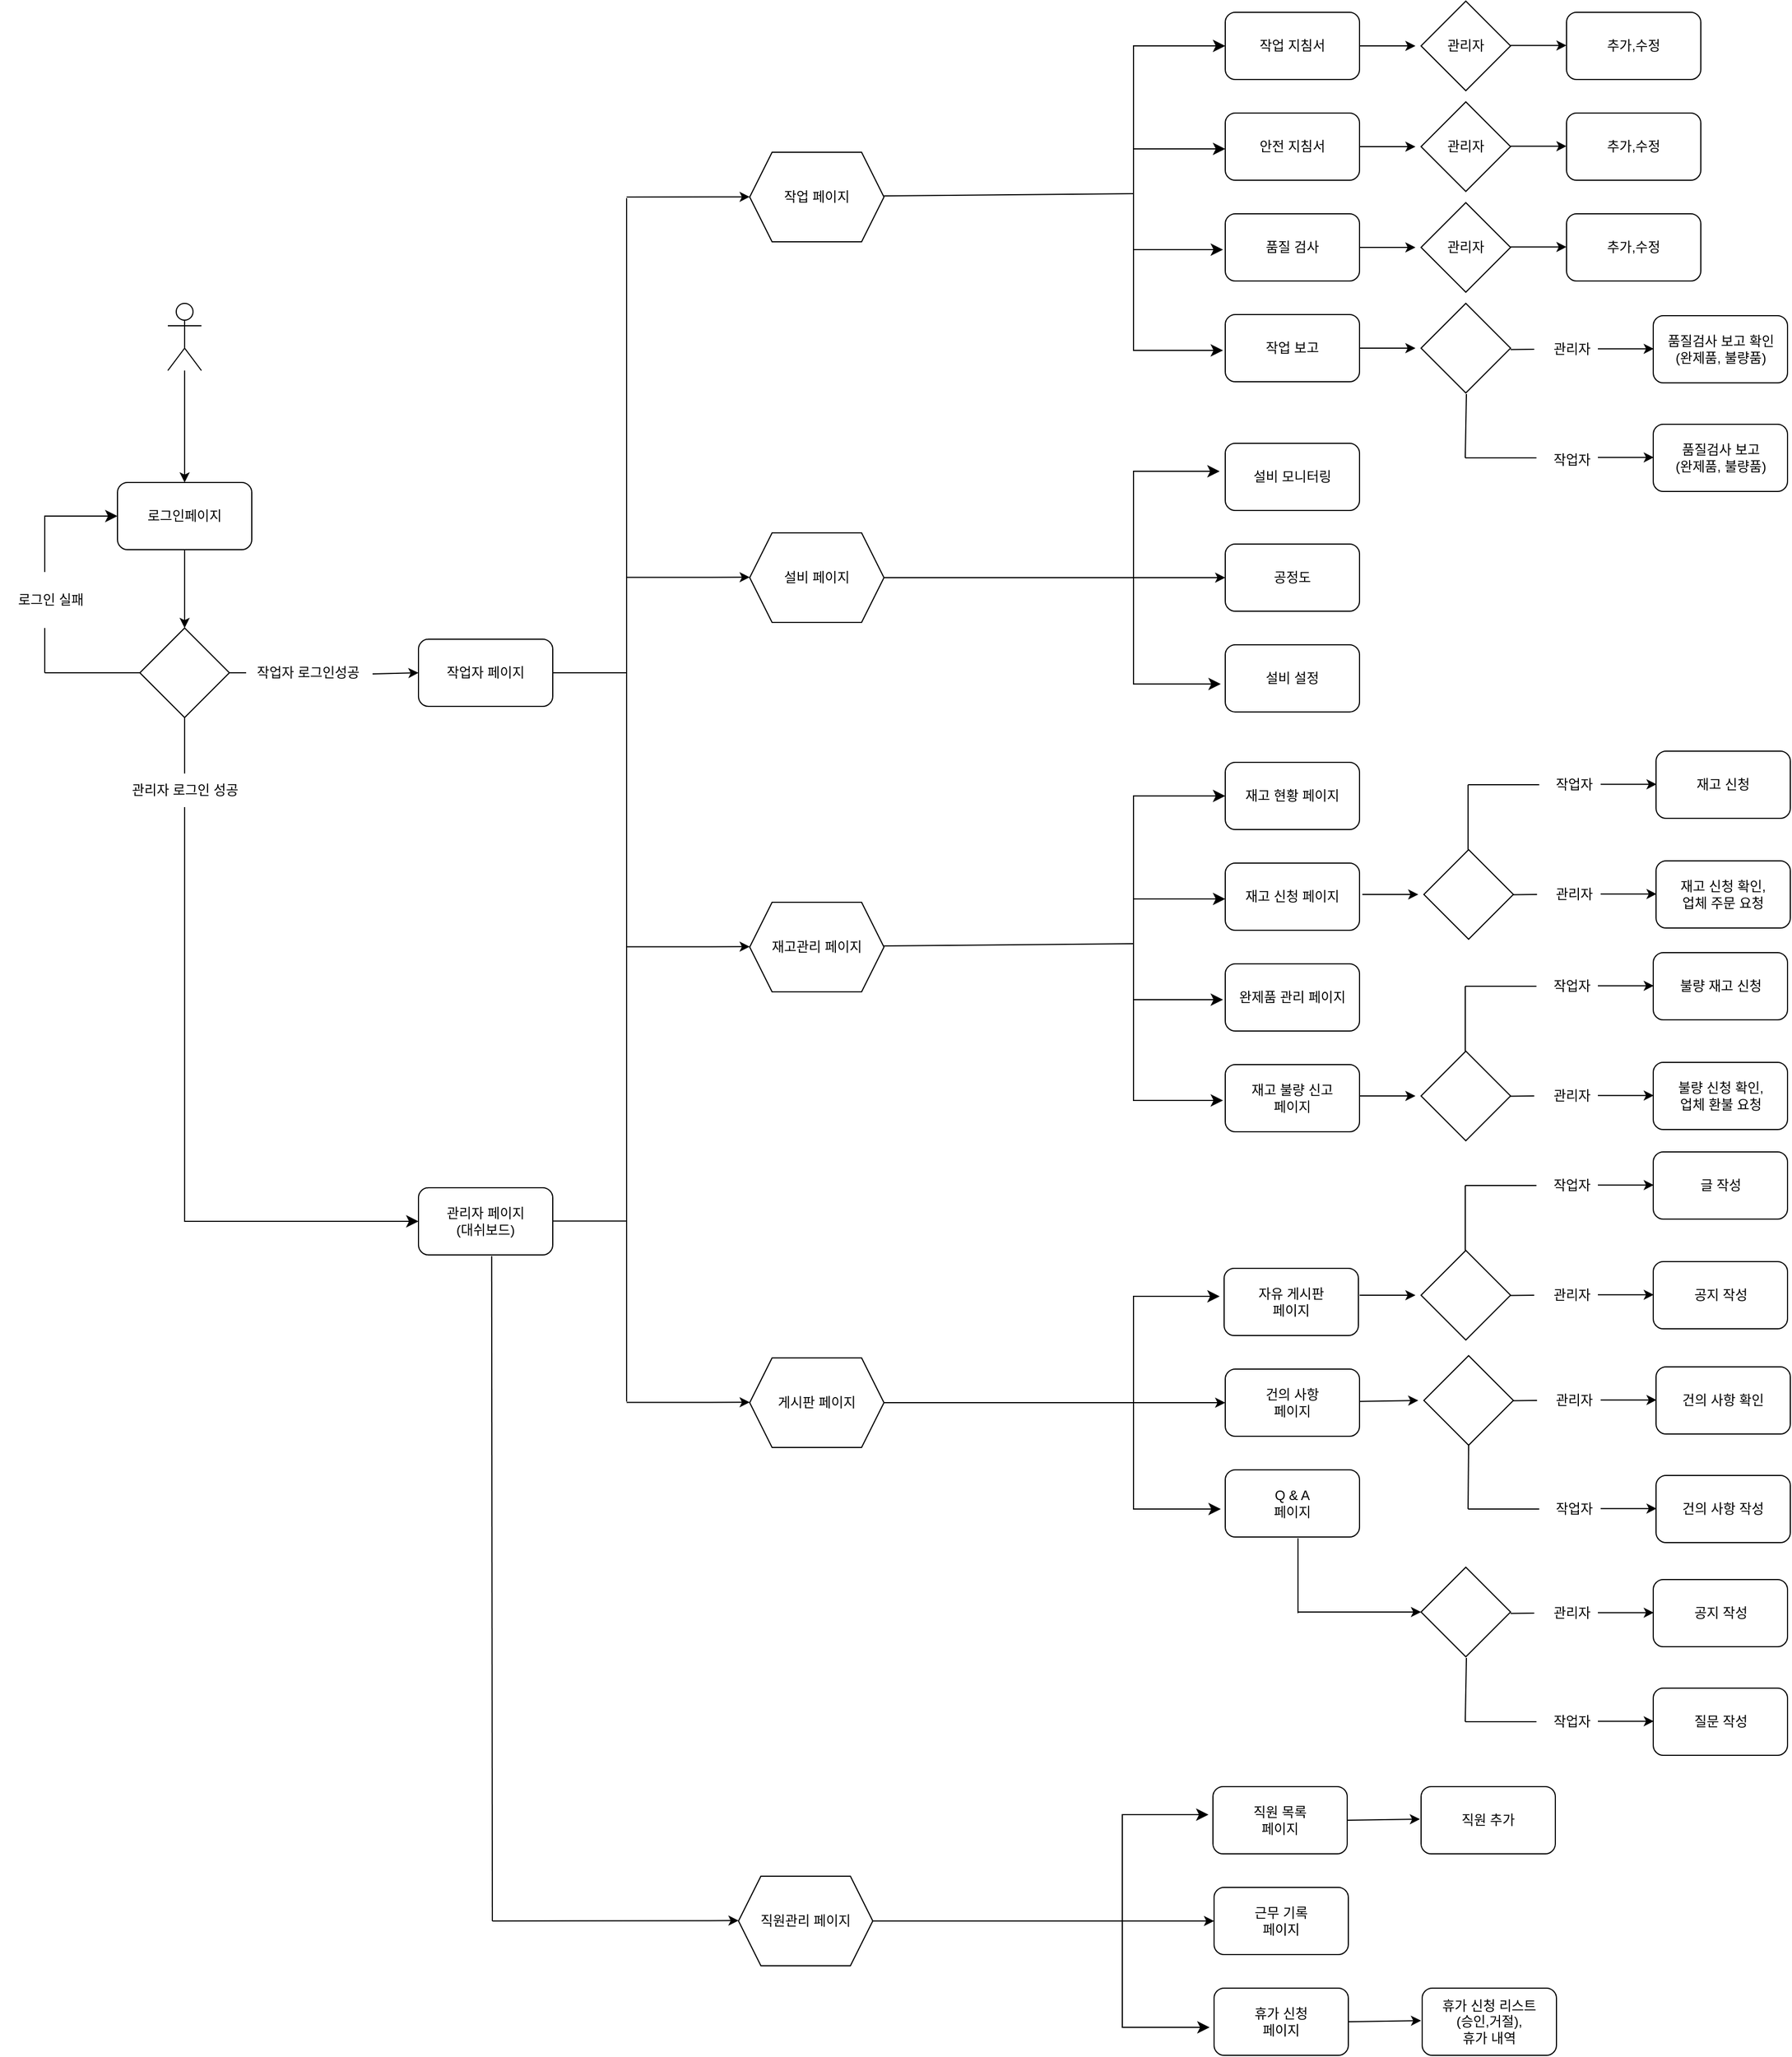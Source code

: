 <mxfile version="23.1.1" type="github">
  <diagram name="페이지-1" id="RyW2sdWnG1Ou0U7GGUi2">
    <mxGraphModel dx="3749" dy="3215" grid="1" gridSize="10" guides="1" tooltips="1" connect="1" arrows="1" fold="1" page="1" pageScale="1" pageWidth="827" pageHeight="1169" math="0" shadow="0">
      <root>
        <mxCell id="0" />
        <mxCell id="1" parent="0" />
        <mxCell id="54wMb6xm-zJrqUJl9DJ9-231" value="" style="edgeStyle=orthogonalEdgeStyle;rounded=0;orthogonalLoop=1;jettySize=auto;html=1;" parent="1" source="K70THNqEhpmeUqJIm1rK-3" target="K70THNqEhpmeUqJIm1rK-4" edge="1">
          <mxGeometry relative="1" as="geometry" />
        </mxCell>
        <mxCell id="K70THNqEhpmeUqJIm1rK-3" value="" style="shape=umlActor;verticalLabelPosition=bottom;verticalAlign=top;html=1;outlineConnect=0;" parent="1" vertex="1">
          <mxGeometry x="70" width="30" height="60" as="geometry" />
        </mxCell>
        <mxCell id="K70THNqEhpmeUqJIm1rK-4" value="로그인페이지" style="rounded=1;whiteSpace=wrap;html=1;" parent="1" vertex="1">
          <mxGeometry x="25" y="160" width="120" height="60" as="geometry" />
        </mxCell>
        <mxCell id="K70THNqEhpmeUqJIm1rK-6" value="" style="endArrow=classic;html=1;rounded=0;exitX=0.5;exitY=1;exitDx=0;exitDy=0;" parent="1" source="K70THNqEhpmeUqJIm1rK-4" edge="1">
          <mxGeometry width="50" height="50" relative="1" as="geometry">
            <mxPoint x="84.5" y="280" as="sourcePoint" />
            <mxPoint x="85" y="290" as="targetPoint" />
          </mxGeometry>
        </mxCell>
        <mxCell id="K70THNqEhpmeUqJIm1rK-7" value="" style="rhombus;whiteSpace=wrap;html=1;" parent="1" vertex="1">
          <mxGeometry x="45" y="290" width="80" height="80" as="geometry" />
        </mxCell>
        <mxCell id="K70THNqEhpmeUqJIm1rK-11" value="" style="endArrow=classic;html=1;rounded=0;exitX=0.983;exitY=0.533;exitDx=0;exitDy=0;exitPerimeter=0;entryX=0;entryY=0.5;entryDx=0;entryDy=0;" parent="1" source="K70THNqEhpmeUqJIm1rK-17" target="K70THNqEhpmeUqJIm1rK-18" edge="1">
          <mxGeometry width="50" height="50" relative="1" as="geometry">
            <mxPoint x="230" y="329.5" as="sourcePoint" />
            <mxPoint x="280" y="330" as="targetPoint" />
          </mxGeometry>
        </mxCell>
        <mxCell id="K70THNqEhpmeUqJIm1rK-13" value="관리자 로그인 성공" style="text;html=1;align=center;verticalAlign=middle;resizable=0;points=[];autosize=1;strokeColor=none;fillColor=none;" parent="1" vertex="1">
          <mxGeometry x="20" y="420" width="130" height="30" as="geometry" />
        </mxCell>
        <mxCell id="K70THNqEhpmeUqJIm1rK-14" value="" style="endArrow=none;html=1;rounded=0;exitX=1;exitY=0.5;exitDx=0;exitDy=0;" parent="1" source="K70THNqEhpmeUqJIm1rK-7" edge="1">
          <mxGeometry width="50" height="50" relative="1" as="geometry">
            <mxPoint x="120" y="340" as="sourcePoint" />
            <mxPoint x="140" y="330" as="targetPoint" />
          </mxGeometry>
        </mxCell>
        <mxCell id="K70THNqEhpmeUqJIm1rK-15" value="" style="endArrow=none;html=1;rounded=0;entryX=0.5;entryY=1;entryDx=0;entryDy=0;" parent="1" target="K70THNqEhpmeUqJIm1rK-7" edge="1">
          <mxGeometry width="50" height="50" relative="1" as="geometry">
            <mxPoint x="85" y="420" as="sourcePoint" />
            <mxPoint x="85" y="380" as="targetPoint" />
          </mxGeometry>
        </mxCell>
        <mxCell id="K70THNqEhpmeUqJIm1rK-17" value="작업자 로그인성공" style="text;html=1;align=center;verticalAlign=middle;resizable=0;points=[];autosize=1;strokeColor=none;fillColor=none;" parent="1" vertex="1">
          <mxGeometry x="135" y="315" width="120" height="30" as="geometry" />
        </mxCell>
        <mxCell id="K70THNqEhpmeUqJIm1rK-18" value="작업자 페이지" style="rounded=1;whiteSpace=wrap;html=1;" parent="1" vertex="1">
          <mxGeometry x="294" y="300" width="120" height="60" as="geometry" />
        </mxCell>
        <mxCell id="54wMb6xm-zJrqUJl9DJ9-189" value="로그인 실패" style="text;html=1;align=center;verticalAlign=middle;resizable=0;points=[];autosize=1;strokeColor=none;fillColor=none;" parent="1" vertex="1">
          <mxGeometry x="-80" y="250" width="90" height="30" as="geometry" />
        </mxCell>
        <mxCell id="54wMb6xm-zJrqUJl9DJ9-194" value="" style="endArrow=none;html=1;rounded=0;entryX=0;entryY=0.5;entryDx=0;entryDy=0;" parent="1" target="K70THNqEhpmeUqJIm1rK-7" edge="1">
          <mxGeometry width="50" height="50" relative="1" as="geometry">
            <mxPoint x="-40" y="330" as="sourcePoint" />
            <mxPoint y="320" as="targetPoint" />
          </mxGeometry>
        </mxCell>
        <mxCell id="54wMb6xm-zJrqUJl9DJ9-196" value="" style="endArrow=none;html=1;rounded=0;" parent="1" edge="1">
          <mxGeometry width="50" height="50" relative="1" as="geometry">
            <mxPoint x="-40" y="330" as="sourcePoint" />
            <mxPoint x="-40" y="290" as="targetPoint" />
          </mxGeometry>
        </mxCell>
        <mxCell id="54wMb6xm-zJrqUJl9DJ9-197" value="" style="edgeStyle=segmentEdgeStyle;endArrow=classic;html=1;curved=0;rounded=0;endSize=8;startSize=8;entryX=0;entryY=0.5;entryDx=0;entryDy=0;" parent="1" target="K70THNqEhpmeUqJIm1rK-4" edge="1">
          <mxGeometry width="50" height="50" relative="1" as="geometry">
            <mxPoint x="-40" y="240" as="sourcePoint" />
            <mxPoint x="10" y="190" as="targetPoint" />
            <Array as="points">
              <mxPoint x="-40" y="190" />
            </Array>
          </mxGeometry>
        </mxCell>
        <mxCell id="54wMb6xm-zJrqUJl9DJ9-198" value="관리자 페이지&lt;br&gt;(대쉬보드)" style="rounded=1;whiteSpace=wrap;html=1;" parent="1" vertex="1">
          <mxGeometry x="294" y="790" width="120" height="60" as="geometry" />
        </mxCell>
        <mxCell id="VZ5_ZMWETO9TakKGRXgN-1" value="" style="edgeStyle=elbowEdgeStyle;elbow=horizontal;endArrow=classic;html=1;curved=0;rounded=0;endSize=8;startSize=8;entryX=0;entryY=0.5;entryDx=0;entryDy=0;" parent="1" target="54wMb6xm-zJrqUJl9DJ9-198" edge="1">
          <mxGeometry width="50" height="50" relative="1" as="geometry">
            <mxPoint x="85" y="450" as="sourcePoint" />
            <mxPoint x="289" y="615" as="targetPoint" />
            <Array as="points">
              <mxPoint x="85" y="615" />
            </Array>
          </mxGeometry>
        </mxCell>
        <mxCell id="VZ5_ZMWETO9TakKGRXgN-6" value="직원관리 페이지" style="shape=hexagon;perimeter=hexagonPerimeter2;whiteSpace=wrap;html=1;fixedSize=1;" parent="1" vertex="1">
          <mxGeometry x="580" y="1405" width="120" height="80" as="geometry" />
        </mxCell>
        <mxCell id="VZ5_ZMWETO9TakKGRXgN-7" value="안전 지침서" style="rounded=1;whiteSpace=wrap;html=1;" parent="1" vertex="1">
          <mxGeometry x="1015" y="-170" width="120" height="60" as="geometry" />
        </mxCell>
        <mxCell id="VZ5_ZMWETO9TakKGRXgN-8" value="작업 지침서" style="rounded=1;whiteSpace=wrap;html=1;" parent="1" vertex="1">
          <mxGeometry x="1015" y="-260" width="120" height="60" as="geometry" />
        </mxCell>
        <mxCell id="VZ5_ZMWETO9TakKGRXgN-9" value="품질 검사" style="rounded=1;whiteSpace=wrap;html=1;" parent="1" vertex="1">
          <mxGeometry x="1015" y="-80" width="120" height="60" as="geometry" />
        </mxCell>
        <mxCell id="VZ5_ZMWETO9TakKGRXgN-10" value="작업 보고" style="rounded=1;whiteSpace=wrap;html=1;" parent="1" vertex="1">
          <mxGeometry x="1015" y="10" width="120" height="60" as="geometry" />
        </mxCell>
        <mxCell id="VZ5_ZMWETO9TakKGRXgN-23" value="" style="endArrow=none;html=1;rounded=0;strokeColor=#000000;exitX=1;exitY=0.5;exitDx=0;exitDy=0;" parent="1" edge="1">
          <mxGeometry width="50" height="50" relative="1" as="geometry">
            <mxPoint x="710.0" y="-96" as="sourcePoint" />
            <mxPoint x="933" y="-98" as="targetPoint" />
          </mxGeometry>
        </mxCell>
        <mxCell id="VZ5_ZMWETO9TakKGRXgN-30" value="" style="edgeStyle=elbowEdgeStyle;elbow=vertical;endArrow=classic;html=1;curved=0;rounded=0;endSize=8;startSize=8;" parent="1" edge="1">
          <mxGeometry width="50" height="50" relative="1" as="geometry">
            <mxPoint x="933" y="-98" as="sourcePoint" />
            <mxPoint x="1015" y="-138" as="targetPoint" />
            <Array as="points">
              <mxPoint x="933" y="-138" />
            </Array>
          </mxGeometry>
        </mxCell>
        <mxCell id="VZ5_ZMWETO9TakKGRXgN-31" value="" style="edgeStyle=elbowEdgeStyle;elbow=vertical;endArrow=classic;html=1;curved=0;rounded=0;endSize=8;startSize=8;entryX=0;entryY=0.5;entryDx=0;entryDy=0;" parent="1" target="VZ5_ZMWETO9TakKGRXgN-8" edge="1">
          <mxGeometry width="50" height="50" relative="1" as="geometry">
            <mxPoint x="933" y="-98" as="sourcePoint" />
            <mxPoint x="983" y="-238" as="targetPoint" />
            <Array as="points">
              <mxPoint x="973" y="-230" />
            </Array>
          </mxGeometry>
        </mxCell>
        <mxCell id="VZ5_ZMWETO9TakKGRXgN-32" value="" style="edgeStyle=elbowEdgeStyle;elbow=vertical;endArrow=classic;html=1;curved=0;rounded=0;endSize=8;startSize=8;" parent="1" edge="1">
          <mxGeometry width="50" height="50" relative="1" as="geometry">
            <mxPoint x="933" y="-98" as="sourcePoint" />
            <mxPoint x="1013" y="-48" as="targetPoint" />
            <Array as="points">
              <mxPoint x="943" y="-48" />
            </Array>
          </mxGeometry>
        </mxCell>
        <mxCell id="VZ5_ZMWETO9TakKGRXgN-33" value="" style="edgeStyle=elbowEdgeStyle;elbow=vertical;endArrow=classic;html=1;curved=0;rounded=0;endSize=8;startSize=8;" parent="1" edge="1">
          <mxGeometry width="50" height="50" relative="1" as="geometry">
            <mxPoint x="933" y="-48" as="sourcePoint" />
            <mxPoint x="1013" y="42" as="targetPoint" />
            <Array as="points">
              <mxPoint x="933" y="42" />
            </Array>
          </mxGeometry>
        </mxCell>
        <mxCell id="VZ5_ZMWETO9TakKGRXgN-34" value="공정도" style="rounded=1;whiteSpace=wrap;html=1;" parent="1" vertex="1">
          <mxGeometry x="1015" y="215" width="120" height="60" as="geometry" />
        </mxCell>
        <mxCell id="VZ5_ZMWETO9TakKGRXgN-35" value="설비 모니터링" style="rounded=1;whiteSpace=wrap;html=1;" parent="1" vertex="1">
          <mxGeometry x="1015" y="125" width="120" height="60" as="geometry" />
        </mxCell>
        <mxCell id="VZ5_ZMWETO9TakKGRXgN-36" value="설비 설정" style="rounded=1;whiteSpace=wrap;html=1;" parent="1" vertex="1">
          <mxGeometry x="1015" y="305" width="120" height="60" as="geometry" />
        </mxCell>
        <mxCell id="VZ5_ZMWETO9TakKGRXgN-37" value="작업 페이지" style="shape=hexagon;perimeter=hexagonPerimeter2;whiteSpace=wrap;html=1;fixedSize=1;" parent="1" vertex="1">
          <mxGeometry x="590" y="-135" width="120" height="80" as="geometry" />
        </mxCell>
        <mxCell id="VZ5_ZMWETO9TakKGRXgN-38" value="설비 페이지" style="shape=hexagon;perimeter=hexagonPerimeter2;whiteSpace=wrap;html=1;fixedSize=1;" parent="1" vertex="1">
          <mxGeometry x="590" y="205" width="120" height="80" as="geometry" />
        </mxCell>
        <mxCell id="VZ5_ZMWETO9TakKGRXgN-39" value="재고관리 페이지" style="shape=hexagon;perimeter=hexagonPerimeter2;whiteSpace=wrap;html=1;fixedSize=1;" parent="1" vertex="1">
          <mxGeometry x="590" y="535" width="120" height="80" as="geometry" />
        </mxCell>
        <mxCell id="VZ5_ZMWETO9TakKGRXgN-40" value="게시판 페이지" style="shape=hexagon;perimeter=hexagonPerimeter2;whiteSpace=wrap;html=1;fixedSize=1;" parent="1" vertex="1">
          <mxGeometry x="590" y="942" width="120" height="80" as="geometry" />
        </mxCell>
        <mxCell id="VZ5_ZMWETO9TakKGRXgN-53" value="" style="rhombus;whiteSpace=wrap;html=1;" parent="1" vertex="1">
          <mxGeometry x="1190" y="1129" width="80" height="80" as="geometry" />
        </mxCell>
        <mxCell id="VZ5_ZMWETO9TakKGRXgN-61" value="" style="endArrow=classic;html=1;rounded=0;entryX=0;entryY=0.5;entryDx=0;entryDy=0;exitX=1;exitY=0.5;exitDx=0;exitDy=0;" parent="1" source="VZ5_ZMWETO9TakKGRXgN-38" target="VZ5_ZMWETO9TakKGRXgN-34" edge="1">
          <mxGeometry width="50" height="50" relative="1" as="geometry">
            <mxPoint x="867" y="245" as="sourcePoint" />
            <mxPoint x="917" y="195" as="targetPoint" />
          </mxGeometry>
        </mxCell>
        <mxCell id="VZ5_ZMWETO9TakKGRXgN-62" value="" style="edgeStyle=segmentEdgeStyle;endArrow=classic;html=1;curved=0;rounded=0;endSize=8;startSize=8;" parent="1" edge="1">
          <mxGeometry width="50" height="50" relative="1" as="geometry">
            <mxPoint x="943" y="245" as="sourcePoint" />
            <mxPoint x="1010" y="150" as="targetPoint" />
            <Array as="points">
              <mxPoint x="933" y="245" />
              <mxPoint x="933" y="150" />
            </Array>
          </mxGeometry>
        </mxCell>
        <mxCell id="VZ5_ZMWETO9TakKGRXgN-66" value="" style="edgeStyle=segmentEdgeStyle;endArrow=classic;html=1;curved=0;rounded=0;endSize=8;startSize=8;" parent="1" edge="1">
          <mxGeometry width="50" height="50" relative="1" as="geometry">
            <mxPoint x="941" y="245" as="sourcePoint" />
            <mxPoint x="1011" y="340" as="targetPoint" />
            <Array as="points">
              <mxPoint x="933" y="245" />
              <mxPoint x="933" y="340" />
            </Array>
          </mxGeometry>
        </mxCell>
        <mxCell id="VZ5_ZMWETO9TakKGRXgN-67" value="관리자" style="rhombus;whiteSpace=wrap;html=1;" parent="1" vertex="1">
          <mxGeometry x="1190" y="-270" width="80" height="80" as="geometry" />
        </mxCell>
        <mxCell id="VZ5_ZMWETO9TakKGRXgN-68" value="" style="endArrow=classic;html=1;rounded=0;" parent="1" edge="1">
          <mxGeometry width="50" height="50" relative="1" as="geometry">
            <mxPoint x="1135" y="-230" as="sourcePoint" />
            <mxPoint x="1185" y="-230" as="targetPoint" />
          </mxGeometry>
        </mxCell>
        <mxCell id="VZ5_ZMWETO9TakKGRXgN-69" value="추가,수정" style="rounded=1;whiteSpace=wrap;html=1;" parent="1" vertex="1">
          <mxGeometry x="1320" y="-260" width="120" height="60" as="geometry" />
        </mxCell>
        <mxCell id="VZ5_ZMWETO9TakKGRXgN-70" value="" style="endArrow=classic;html=1;rounded=0;" parent="1" edge="1">
          <mxGeometry width="50" height="50" relative="1" as="geometry">
            <mxPoint x="1270" y="-230.42" as="sourcePoint" />
            <mxPoint x="1320" y="-230.42" as="targetPoint" />
          </mxGeometry>
        </mxCell>
        <mxCell id="VZ5_ZMWETO9TakKGRXgN-71" value="" style="endArrow=classic;html=1;rounded=0;" parent="1" edge="1">
          <mxGeometry width="50" height="50" relative="1" as="geometry">
            <mxPoint x="1135" y="-140" as="sourcePoint" />
            <mxPoint x="1185" y="-140" as="targetPoint" />
          </mxGeometry>
        </mxCell>
        <mxCell id="VZ5_ZMWETO9TakKGRXgN-72" value="관리자" style="rhombus;whiteSpace=wrap;html=1;" parent="1" vertex="1">
          <mxGeometry x="1190" y="-180" width="80" height="80" as="geometry" />
        </mxCell>
        <mxCell id="VZ5_ZMWETO9TakKGRXgN-73" value="" style="endArrow=classic;html=1;rounded=0;" parent="1" edge="1">
          <mxGeometry width="50" height="50" relative="1" as="geometry">
            <mxPoint x="1270" y="-140.42" as="sourcePoint" />
            <mxPoint x="1320" y="-140.42" as="targetPoint" />
          </mxGeometry>
        </mxCell>
        <mxCell id="VZ5_ZMWETO9TakKGRXgN-74" value="추가,수정" style="rounded=1;whiteSpace=wrap;html=1;" parent="1" vertex="1">
          <mxGeometry x="1320" y="-170" width="120" height="60" as="geometry" />
        </mxCell>
        <mxCell id="VZ5_ZMWETO9TakKGRXgN-75" value="" style="endArrow=classic;html=1;rounded=0;" parent="1" edge="1">
          <mxGeometry width="50" height="50" relative="1" as="geometry">
            <mxPoint x="1135" y="-50" as="sourcePoint" />
            <mxPoint x="1185" y="-50" as="targetPoint" />
          </mxGeometry>
        </mxCell>
        <mxCell id="VZ5_ZMWETO9TakKGRXgN-76" value="관리자" style="rhombus;whiteSpace=wrap;html=1;" parent="1" vertex="1">
          <mxGeometry x="1190" y="-90" width="80" height="80" as="geometry" />
        </mxCell>
        <mxCell id="VZ5_ZMWETO9TakKGRXgN-77" value="" style="endArrow=classic;html=1;rounded=0;" parent="1" edge="1">
          <mxGeometry width="50" height="50" relative="1" as="geometry">
            <mxPoint x="1270" y="-50.42" as="sourcePoint" />
            <mxPoint x="1320" y="-50.42" as="targetPoint" />
          </mxGeometry>
        </mxCell>
        <mxCell id="VZ5_ZMWETO9TakKGRXgN-78" value="추가,수정" style="rounded=1;whiteSpace=wrap;html=1;" parent="1" vertex="1">
          <mxGeometry x="1320" y="-80" width="120" height="60" as="geometry" />
        </mxCell>
        <mxCell id="VZ5_ZMWETO9TakKGRXgN-79" value="" style="endArrow=classic;html=1;rounded=0;" parent="1" edge="1">
          <mxGeometry width="50" height="50" relative="1" as="geometry">
            <mxPoint x="1135" y="40" as="sourcePoint" />
            <mxPoint x="1185" y="40" as="targetPoint" />
          </mxGeometry>
        </mxCell>
        <mxCell id="VZ5_ZMWETO9TakKGRXgN-83" value="" style="edgeStyle=elbowEdgeStyle;elbow=vertical;endArrow=classic;html=1;curved=0;rounded=0;endSize=8;startSize=8;entryX=0;entryY=0.5;entryDx=0;entryDy=0;" parent="1" target="VZ5_ZMWETO9TakKGRXgN-84" edge="1">
          <mxGeometry width="50" height="50" relative="1" as="geometry">
            <mxPoint x="933" y="572" as="sourcePoint" />
            <mxPoint x="983" y="432" as="targetPoint" />
            <Array as="points">
              <mxPoint x="973" y="440" />
            </Array>
          </mxGeometry>
        </mxCell>
        <mxCell id="VZ5_ZMWETO9TakKGRXgN-84" value="재고 현황 페이지" style="rounded=1;whiteSpace=wrap;html=1;" parent="1" vertex="1">
          <mxGeometry x="1015" y="410" width="120" height="60" as="geometry" />
        </mxCell>
        <mxCell id="VZ5_ZMWETO9TakKGRXgN-85" value="재고 신청 페이지" style="rounded=1;whiteSpace=wrap;html=1;" parent="1" vertex="1">
          <mxGeometry x="1015" y="500" width="120" height="60" as="geometry" />
        </mxCell>
        <mxCell id="VZ5_ZMWETO9TakKGRXgN-86" value="" style="edgeStyle=elbowEdgeStyle;elbow=vertical;endArrow=classic;html=1;curved=0;rounded=0;endSize=8;startSize=8;" parent="1" target="VZ5_ZMWETO9TakKGRXgN-85" edge="1">
          <mxGeometry width="50" height="50" relative="1" as="geometry">
            <mxPoint x="933" y="572" as="sourcePoint" />
            <mxPoint x="990" y="530" as="targetPoint" />
            <Array as="points">
              <mxPoint x="933" y="532" />
            </Array>
          </mxGeometry>
        </mxCell>
        <mxCell id="VZ5_ZMWETO9TakKGRXgN-87" value="" style="edgeStyle=elbowEdgeStyle;elbow=vertical;endArrow=classic;html=1;curved=0;rounded=0;endSize=8;startSize=8;" parent="1" edge="1">
          <mxGeometry width="50" height="50" relative="1" as="geometry">
            <mxPoint x="933" y="572" as="sourcePoint" />
            <mxPoint x="1013" y="622" as="targetPoint" />
            <Array as="points">
              <mxPoint x="943" y="622" />
            </Array>
          </mxGeometry>
        </mxCell>
        <mxCell id="VZ5_ZMWETO9TakKGRXgN-88" value="완제품 관리 페이지" style="rounded=1;whiteSpace=wrap;html=1;" parent="1" vertex="1">
          <mxGeometry x="1015" y="590" width="120" height="60" as="geometry" />
        </mxCell>
        <mxCell id="VZ5_ZMWETO9TakKGRXgN-89" value="재고 불량 신고 &lt;br&gt;페이지" style="rounded=1;whiteSpace=wrap;html=1;" parent="1" vertex="1">
          <mxGeometry x="1015" y="680" width="120" height="60" as="geometry" />
        </mxCell>
        <mxCell id="VZ5_ZMWETO9TakKGRXgN-90" value="" style="edgeStyle=elbowEdgeStyle;elbow=vertical;endArrow=classic;html=1;curved=0;rounded=0;endSize=8;startSize=8;" parent="1" edge="1">
          <mxGeometry width="50" height="50" relative="1" as="geometry">
            <mxPoint x="933" y="622" as="sourcePoint" />
            <mxPoint x="1013" y="712" as="targetPoint" />
            <Array as="points">
              <mxPoint x="933" y="712" />
            </Array>
          </mxGeometry>
        </mxCell>
        <mxCell id="VZ5_ZMWETO9TakKGRXgN-91" value="" style="endArrow=none;html=1;rounded=0;strokeColor=#000000;exitX=1;exitY=0.5;exitDx=0;exitDy=0;" parent="1" edge="1">
          <mxGeometry width="50" height="50" relative="1" as="geometry">
            <mxPoint x="710.0" y="574" as="sourcePoint" />
            <mxPoint x="933" y="572" as="targetPoint" />
          </mxGeometry>
        </mxCell>
        <mxCell id="VZ5_ZMWETO9TakKGRXgN-93" value="재고 신청 확인,&lt;br&gt;업체 주문 요청" style="rounded=1;whiteSpace=wrap;html=1;" parent="1" vertex="1">
          <mxGeometry x="1400" y="498" width="120" height="60" as="geometry" />
        </mxCell>
        <mxCell id="VZ5_ZMWETO9TakKGRXgN-102" value="" style="endArrow=classic;html=1;rounded=0;" parent="1" edge="1">
          <mxGeometry width="50" height="50" relative="1" as="geometry">
            <mxPoint x="1137.5" y="528" as="sourcePoint" />
            <mxPoint x="1187.5" y="528" as="targetPoint" />
          </mxGeometry>
        </mxCell>
        <mxCell id="VZ5_ZMWETO9TakKGRXgN-103" value="" style="rhombus;whiteSpace=wrap;html=1;" parent="1" vertex="1">
          <mxGeometry x="1192.5" y="488" width="80" height="80" as="geometry" />
        </mxCell>
        <mxCell id="VZ5_ZMWETO9TakKGRXgN-104" value="" style="endArrow=classic;html=1;rounded=0;" parent="1" edge="1">
          <mxGeometry width="50" height="50" relative="1" as="geometry">
            <mxPoint x="1350.5" y="527.58" as="sourcePoint" />
            <mxPoint x="1400.5" y="527.58" as="targetPoint" />
          </mxGeometry>
        </mxCell>
        <mxCell id="VZ5_ZMWETO9TakKGRXgN-115" value="" style="endArrow=classic;html=1;rounded=0;entryX=0;entryY=0.5;entryDx=0;entryDy=0;exitX=1;exitY=0.5;exitDx=0;exitDy=0;" parent="1" target="VZ5_ZMWETO9TakKGRXgN-119" edge="1">
          <mxGeometry width="50" height="50" relative="1" as="geometry">
            <mxPoint x="710" y="982" as="sourcePoint" />
            <mxPoint x="917" y="932" as="targetPoint" />
          </mxGeometry>
        </mxCell>
        <mxCell id="VZ5_ZMWETO9TakKGRXgN-116" value="" style="edgeStyle=segmentEdgeStyle;endArrow=classic;html=1;curved=0;rounded=0;endSize=8;startSize=8;" parent="1" edge="1">
          <mxGeometry width="50" height="50" relative="1" as="geometry">
            <mxPoint x="943" y="982" as="sourcePoint" />
            <mxPoint x="1010" y="887" as="targetPoint" />
            <Array as="points">
              <mxPoint x="933" y="982" />
              <mxPoint x="933" y="887" />
            </Array>
          </mxGeometry>
        </mxCell>
        <mxCell id="VZ5_ZMWETO9TakKGRXgN-117" value="" style="edgeStyle=segmentEdgeStyle;endArrow=classic;html=1;curved=0;rounded=0;endSize=8;startSize=8;" parent="1" edge="1">
          <mxGeometry width="50" height="50" relative="1" as="geometry">
            <mxPoint x="941" y="982" as="sourcePoint" />
            <mxPoint x="1011" y="1077" as="targetPoint" />
            <Array as="points">
              <mxPoint x="933" y="982" />
              <mxPoint x="933" y="1077" />
            </Array>
          </mxGeometry>
        </mxCell>
        <mxCell id="VZ5_ZMWETO9TakKGRXgN-118" value="Q &amp;amp; A&lt;br&gt;페이지" style="rounded=1;whiteSpace=wrap;html=1;" parent="1" vertex="1">
          <mxGeometry x="1015" y="1042" width="120" height="60" as="geometry" />
        </mxCell>
        <mxCell id="VZ5_ZMWETO9TakKGRXgN-119" value="건의 사항&lt;br&gt;페이지" style="rounded=1;whiteSpace=wrap;html=1;" parent="1" vertex="1">
          <mxGeometry x="1015" y="952" width="120" height="60" as="geometry" />
        </mxCell>
        <mxCell id="VZ5_ZMWETO9TakKGRXgN-120" value="자유 게시판&lt;br&gt;페이지" style="rounded=1;whiteSpace=wrap;html=1;" parent="1" vertex="1">
          <mxGeometry x="1014" y="862" width="120" height="60" as="geometry" />
        </mxCell>
        <mxCell id="VZ5_ZMWETO9TakKGRXgN-133" value="관리자" style="text;html=1;strokeColor=none;fillColor=none;align=center;verticalAlign=middle;whiteSpace=wrap;rounded=0;" parent="1" vertex="1">
          <mxGeometry x="1297" y="513" width="60" height="30" as="geometry" />
        </mxCell>
        <mxCell id="VZ5_ZMWETO9TakKGRXgN-134" value="" style="endArrow=none;html=1;rounded=0;entryX=-0.056;entryY=0.502;entryDx=0;entryDy=0;entryPerimeter=0;" parent="1" target="VZ5_ZMWETO9TakKGRXgN-133" edge="1">
          <mxGeometry width="50" height="50" relative="1" as="geometry">
            <mxPoint x="1272.5" y="528.3" as="sourcePoint" />
            <mxPoint x="1285.5" y="527.695" as="targetPoint" />
          </mxGeometry>
        </mxCell>
        <mxCell id="VZ5_ZMWETO9TakKGRXgN-135" value="" style="endArrow=none;html=1;rounded=0;" parent="1" edge="1">
          <mxGeometry width="50" height="50" relative="1" as="geometry">
            <mxPoint x="1232" y="488" as="sourcePoint" />
            <mxPoint x="1232" y="430" as="targetPoint" />
          </mxGeometry>
        </mxCell>
        <mxCell id="VZ5_ZMWETO9TakKGRXgN-136" value="재고 신청" style="rounded=1;whiteSpace=wrap;html=1;" parent="1" vertex="1">
          <mxGeometry x="1400" y="400" width="120" height="60" as="geometry" />
        </mxCell>
        <mxCell id="VZ5_ZMWETO9TakKGRXgN-137" value="" style="endArrow=none;html=1;rounded=0;entryX=-0.056;entryY=0.502;entryDx=0;entryDy=0;entryPerimeter=0;" parent="1" edge="1">
          <mxGeometry width="50" height="50" relative="1" as="geometry">
            <mxPoint x="1232" y="430" as="sourcePoint" />
            <mxPoint x="1295.64" y="430.06" as="targetPoint" />
          </mxGeometry>
        </mxCell>
        <mxCell id="VZ5_ZMWETO9TakKGRXgN-138" value="작업자" style="text;html=1;strokeColor=none;fillColor=none;align=center;verticalAlign=middle;whiteSpace=wrap;rounded=0;" parent="1" vertex="1">
          <mxGeometry x="1297" y="415" width="60" height="30" as="geometry" />
        </mxCell>
        <mxCell id="VZ5_ZMWETO9TakKGRXgN-139" value="" style="endArrow=classic;html=1;rounded=0;" parent="1" edge="1">
          <mxGeometry width="50" height="50" relative="1" as="geometry">
            <mxPoint x="1350.5" y="429.58" as="sourcePoint" />
            <mxPoint x="1400.5" y="429.58" as="targetPoint" />
          </mxGeometry>
        </mxCell>
        <mxCell id="VZ5_ZMWETO9TakKGRXgN-140" value="" style="endArrow=none;html=1;rounded=0;entryX=-0.056;entryY=0.502;entryDx=0;entryDy=0;entryPerimeter=0;" parent="1" target="VZ5_ZMWETO9TakKGRXgN-150" edge="1">
          <mxGeometry width="50" height="50" relative="1" as="geometry">
            <mxPoint x="1270" y="708.3" as="sourcePoint" />
            <mxPoint x="1283" y="707.695" as="targetPoint" />
          </mxGeometry>
        </mxCell>
        <mxCell id="VZ5_ZMWETO9TakKGRXgN-141" value="" style="endArrow=classic;html=1;rounded=0;" parent="1" edge="1">
          <mxGeometry width="50" height="50" relative="1" as="geometry">
            <mxPoint x="1135" y="708" as="sourcePoint" />
            <mxPoint x="1185" y="708" as="targetPoint" />
          </mxGeometry>
        </mxCell>
        <mxCell id="VZ5_ZMWETO9TakKGRXgN-142" value="" style="rhombus;whiteSpace=wrap;html=1;" parent="1" vertex="1">
          <mxGeometry x="1190" y="668" width="80" height="80" as="geometry" />
        </mxCell>
        <mxCell id="VZ5_ZMWETO9TakKGRXgN-143" value="" style="endArrow=none;html=1;rounded=0;" parent="1" edge="1">
          <mxGeometry width="50" height="50" relative="1" as="geometry">
            <mxPoint x="1229.5" y="668" as="sourcePoint" />
            <mxPoint x="1229.5" y="610" as="targetPoint" />
          </mxGeometry>
        </mxCell>
        <mxCell id="VZ5_ZMWETO9TakKGRXgN-144" value="" style="endArrow=none;html=1;rounded=0;entryX=-0.056;entryY=0.502;entryDx=0;entryDy=0;entryPerimeter=0;" parent="1" edge="1">
          <mxGeometry width="50" height="50" relative="1" as="geometry">
            <mxPoint x="1229.5" y="610" as="sourcePoint" />
            <mxPoint x="1293.14" y="610.06" as="targetPoint" />
          </mxGeometry>
        </mxCell>
        <mxCell id="VZ5_ZMWETO9TakKGRXgN-145" value="작업자" style="text;html=1;strokeColor=none;fillColor=none;align=center;verticalAlign=middle;whiteSpace=wrap;rounded=0;" parent="1" vertex="1">
          <mxGeometry x="1294.5" y="595" width="60" height="30" as="geometry" />
        </mxCell>
        <mxCell id="VZ5_ZMWETO9TakKGRXgN-146" value="" style="endArrow=classic;html=1;rounded=0;" parent="1" edge="1">
          <mxGeometry width="50" height="50" relative="1" as="geometry">
            <mxPoint x="1348" y="609.58" as="sourcePoint" />
            <mxPoint x="1398" y="609.58" as="targetPoint" />
          </mxGeometry>
        </mxCell>
        <mxCell id="VZ5_ZMWETO9TakKGRXgN-147" value="불량 재고 신청" style="rounded=1;whiteSpace=wrap;html=1;" parent="1" vertex="1">
          <mxGeometry x="1397.5" y="580" width="120" height="60" as="geometry" />
        </mxCell>
        <mxCell id="VZ5_ZMWETO9TakKGRXgN-148" value="불량 신청 확인,&lt;br&gt;업체 환불 요청" style="rounded=1;whiteSpace=wrap;html=1;" parent="1" vertex="1">
          <mxGeometry x="1397.5" y="678" width="120" height="60" as="geometry" />
        </mxCell>
        <mxCell id="VZ5_ZMWETO9TakKGRXgN-149" value="" style="endArrow=classic;html=1;rounded=0;" parent="1" edge="1">
          <mxGeometry width="50" height="50" relative="1" as="geometry">
            <mxPoint x="1348" y="707.58" as="sourcePoint" />
            <mxPoint x="1398" y="707.58" as="targetPoint" />
          </mxGeometry>
        </mxCell>
        <mxCell id="VZ5_ZMWETO9TakKGRXgN-150" value="관리자" style="text;html=1;strokeColor=none;fillColor=none;align=center;verticalAlign=middle;whiteSpace=wrap;rounded=0;" parent="1" vertex="1">
          <mxGeometry x="1294.5" y="693" width="60" height="30" as="geometry" />
        </mxCell>
        <mxCell id="VZ5_ZMWETO9TakKGRXgN-151" value="" style="endArrow=none;html=1;rounded=0;entryX=-0.056;entryY=0.502;entryDx=0;entryDy=0;entryPerimeter=0;" parent="1" target="VZ5_ZMWETO9TakKGRXgN-156" edge="1">
          <mxGeometry width="50" height="50" relative="1" as="geometry">
            <mxPoint x="1270" y="886.3" as="sourcePoint" />
            <mxPoint x="1283" y="885.695" as="targetPoint" />
          </mxGeometry>
        </mxCell>
        <mxCell id="VZ5_ZMWETO9TakKGRXgN-152" value="" style="endArrow=classic;html=1;rounded=0;" parent="1" edge="1">
          <mxGeometry width="50" height="50" relative="1" as="geometry">
            <mxPoint x="1135" y="886" as="sourcePoint" />
            <mxPoint x="1185" y="886" as="targetPoint" />
          </mxGeometry>
        </mxCell>
        <mxCell id="VZ5_ZMWETO9TakKGRXgN-153" value="" style="rhombus;whiteSpace=wrap;html=1;" parent="1" vertex="1">
          <mxGeometry x="1190" y="846" width="80" height="80" as="geometry" />
        </mxCell>
        <mxCell id="VZ5_ZMWETO9TakKGRXgN-154" value="" style="endArrow=classic;html=1;rounded=0;" parent="1" edge="1">
          <mxGeometry width="50" height="50" relative="1" as="geometry">
            <mxPoint x="1348" y="885.58" as="sourcePoint" />
            <mxPoint x="1398" y="885.58" as="targetPoint" />
          </mxGeometry>
        </mxCell>
        <mxCell id="VZ5_ZMWETO9TakKGRXgN-155" value="공지 작성" style="rounded=1;whiteSpace=wrap;html=1;" parent="1" vertex="1">
          <mxGeometry x="1397.5" y="856" width="120" height="60" as="geometry" />
        </mxCell>
        <mxCell id="VZ5_ZMWETO9TakKGRXgN-156" value="관리자" style="text;html=1;strokeColor=none;fillColor=none;align=center;verticalAlign=middle;whiteSpace=wrap;rounded=0;" parent="1" vertex="1">
          <mxGeometry x="1294.5" y="871" width="60" height="30" as="geometry" />
        </mxCell>
        <mxCell id="VZ5_ZMWETO9TakKGRXgN-157" value="" style="endArrow=none;html=1;rounded=0;" parent="1" edge="1">
          <mxGeometry width="50" height="50" relative="1" as="geometry">
            <mxPoint x="1229.5" y="846" as="sourcePoint" />
            <mxPoint x="1229.5" y="788" as="targetPoint" />
          </mxGeometry>
        </mxCell>
        <mxCell id="VZ5_ZMWETO9TakKGRXgN-158" value="" style="endArrow=none;html=1;rounded=0;entryX=-0.056;entryY=0.502;entryDx=0;entryDy=0;entryPerimeter=0;" parent="1" edge="1">
          <mxGeometry width="50" height="50" relative="1" as="geometry">
            <mxPoint x="1229.5" y="788" as="sourcePoint" />
            <mxPoint x="1293.14" y="788.06" as="targetPoint" />
          </mxGeometry>
        </mxCell>
        <mxCell id="VZ5_ZMWETO9TakKGRXgN-159" value="" style="endArrow=classic;html=1;rounded=0;" parent="1" edge="1">
          <mxGeometry width="50" height="50" relative="1" as="geometry">
            <mxPoint x="1348" y="787.58" as="sourcePoint" />
            <mxPoint x="1398" y="787.58" as="targetPoint" />
          </mxGeometry>
        </mxCell>
        <mxCell id="VZ5_ZMWETO9TakKGRXgN-160" value="작업자" style="text;html=1;strokeColor=none;fillColor=none;align=center;verticalAlign=middle;whiteSpace=wrap;rounded=0;" parent="1" vertex="1">
          <mxGeometry x="1294.5" y="773" width="60" height="30" as="geometry" />
        </mxCell>
        <mxCell id="VZ5_ZMWETO9TakKGRXgN-161" value="글 작성" style="rounded=1;whiteSpace=wrap;html=1;" parent="1" vertex="1">
          <mxGeometry x="1397.5" y="758" width="120" height="60" as="geometry" />
        </mxCell>
        <mxCell id="VZ5_ZMWETO9TakKGRXgN-162" value="" style="endArrow=none;html=1;rounded=0;entryX=-0.056;entryY=0.502;entryDx=0;entryDy=0;entryPerimeter=0;" parent="1" target="VZ5_ZMWETO9TakKGRXgN-163" edge="1">
          <mxGeometry width="50" height="50" relative="1" as="geometry">
            <mxPoint x="1272.5" y="980.3" as="sourcePoint" />
            <mxPoint x="1285.5" y="979.695" as="targetPoint" />
          </mxGeometry>
        </mxCell>
        <mxCell id="VZ5_ZMWETO9TakKGRXgN-163" value="관리자" style="text;html=1;strokeColor=none;fillColor=none;align=center;verticalAlign=middle;whiteSpace=wrap;rounded=0;" parent="1" vertex="1">
          <mxGeometry x="1297" y="965" width="60" height="30" as="geometry" />
        </mxCell>
        <mxCell id="VZ5_ZMWETO9TakKGRXgN-164" value="" style="endArrow=classic;html=1;rounded=0;" parent="1" edge="1">
          <mxGeometry width="50" height="50" relative="1" as="geometry">
            <mxPoint x="1350.5" y="979.58" as="sourcePoint" />
            <mxPoint x="1400.5" y="979.58" as="targetPoint" />
          </mxGeometry>
        </mxCell>
        <mxCell id="VZ5_ZMWETO9TakKGRXgN-165" value="건의 사항 확인" style="rounded=1;whiteSpace=wrap;html=1;" parent="1" vertex="1">
          <mxGeometry x="1400" y="950" width="120" height="60" as="geometry" />
        </mxCell>
        <mxCell id="VZ5_ZMWETO9TakKGRXgN-166" value="건의 사항 작성" style="rounded=1;whiteSpace=wrap;html=1;" parent="1" vertex="1">
          <mxGeometry x="1400" y="1047" width="120" height="60" as="geometry" />
        </mxCell>
        <mxCell id="VZ5_ZMWETO9TakKGRXgN-167" value="" style="endArrow=classic;html=1;rounded=0;" parent="1" edge="1">
          <mxGeometry width="50" height="50" relative="1" as="geometry">
            <mxPoint x="1350.5" y="1076.58" as="sourcePoint" />
            <mxPoint x="1400.5" y="1076.58" as="targetPoint" />
          </mxGeometry>
        </mxCell>
        <mxCell id="VZ5_ZMWETO9TakKGRXgN-168" value="작업자" style="text;html=1;strokeColor=none;fillColor=none;align=center;verticalAlign=middle;whiteSpace=wrap;rounded=0;" parent="1" vertex="1">
          <mxGeometry x="1297" y="1062" width="60" height="30" as="geometry" />
        </mxCell>
        <mxCell id="VZ5_ZMWETO9TakKGRXgN-169" value="" style="endArrow=none;html=1;rounded=0;entryX=-0.056;entryY=0.502;entryDx=0;entryDy=0;entryPerimeter=0;" parent="1" edge="1">
          <mxGeometry width="50" height="50" relative="1" as="geometry">
            <mxPoint x="1232" y="1077" as="sourcePoint" />
            <mxPoint x="1295.64" y="1077.06" as="targetPoint" />
          </mxGeometry>
        </mxCell>
        <mxCell id="VZ5_ZMWETO9TakKGRXgN-170" value="" style="endArrow=none;html=1;rounded=0;exitX=0.5;exitY=1;exitDx=0;exitDy=0;" parent="1" source="VZ5_ZMWETO9TakKGRXgN-171" edge="1">
          <mxGeometry width="50" height="50" relative="1" as="geometry">
            <mxPoint x="1232" y="1135" as="sourcePoint" />
            <mxPoint x="1232" y="1077" as="targetPoint" />
          </mxGeometry>
        </mxCell>
        <mxCell id="VZ5_ZMWETO9TakKGRXgN-171" value="" style="rhombus;whiteSpace=wrap;html=1;" parent="1" vertex="1">
          <mxGeometry x="1192.5" y="940" width="80" height="80" as="geometry" />
        </mxCell>
        <mxCell id="VZ5_ZMWETO9TakKGRXgN-172" value="" style="endArrow=classic;html=1;rounded=0;" parent="1" source="VZ5_ZMWETO9TakKGRXgN-119" edge="1">
          <mxGeometry width="50" height="50" relative="1" as="geometry">
            <mxPoint x="1137.5" y="980" as="sourcePoint" />
            <mxPoint x="1187.5" y="980" as="targetPoint" />
          </mxGeometry>
        </mxCell>
        <mxCell id="VZ5_ZMWETO9TakKGRXgN-174" value="" style="endArrow=none;html=1;rounded=0;" parent="1" edge="1">
          <mxGeometry width="50" height="50" relative="1" as="geometry">
            <mxPoint x="1080" y="1170" as="sourcePoint" />
            <mxPoint x="1080" y="1103" as="targetPoint" />
          </mxGeometry>
        </mxCell>
        <mxCell id="VZ5_ZMWETO9TakKGRXgN-175" value="" style="endArrow=classic;html=1;rounded=0;entryX=0;entryY=0.5;entryDx=0;entryDy=0;" parent="1" target="VZ5_ZMWETO9TakKGRXgN-53" edge="1">
          <mxGeometry width="50" height="50" relative="1" as="geometry">
            <mxPoint x="1080" y="1169" as="sourcePoint" />
            <mxPoint x="1180" y="1170" as="targetPoint" />
          </mxGeometry>
        </mxCell>
        <mxCell id="VZ5_ZMWETO9TakKGRXgN-176" value="" style="endArrow=none;html=1;rounded=0;exitX=0.5;exitY=1;exitDx=0;exitDy=0;" parent="1" edge="1">
          <mxGeometry width="50" height="50" relative="1" as="geometry">
            <mxPoint x="1230.5" y="1210" as="sourcePoint" />
            <mxPoint x="1229.5" y="1267" as="targetPoint" />
          </mxGeometry>
        </mxCell>
        <mxCell id="VZ5_ZMWETO9TakKGRXgN-177" value="" style="endArrow=none;html=1;rounded=0;entryX=-0.056;entryY=0.502;entryDx=0;entryDy=0;entryPerimeter=0;" parent="1" target="VZ5_ZMWETO9TakKGRXgN-178" edge="1">
          <mxGeometry width="50" height="50" relative="1" as="geometry">
            <mxPoint x="1270" y="1170.3" as="sourcePoint" />
            <mxPoint x="1283" y="1169.695" as="targetPoint" />
          </mxGeometry>
        </mxCell>
        <mxCell id="VZ5_ZMWETO9TakKGRXgN-178" value="관리자" style="text;html=1;strokeColor=none;fillColor=none;align=center;verticalAlign=middle;whiteSpace=wrap;rounded=0;" parent="1" vertex="1">
          <mxGeometry x="1294.5" y="1155" width="60" height="30" as="geometry" />
        </mxCell>
        <mxCell id="VZ5_ZMWETO9TakKGRXgN-179" value="" style="endArrow=classic;html=1;rounded=0;" parent="1" edge="1">
          <mxGeometry width="50" height="50" relative="1" as="geometry">
            <mxPoint x="1348" y="1169.58" as="sourcePoint" />
            <mxPoint x="1398" y="1169.58" as="targetPoint" />
          </mxGeometry>
        </mxCell>
        <mxCell id="VZ5_ZMWETO9TakKGRXgN-180" value="공지 작성" style="rounded=1;whiteSpace=wrap;html=1;" parent="1" vertex="1">
          <mxGeometry x="1397.5" y="1140" width="120" height="60" as="geometry" />
        </mxCell>
        <mxCell id="VZ5_ZMWETO9TakKGRXgN-181" value="질문 작성" style="rounded=1;whiteSpace=wrap;html=1;" parent="1" vertex="1">
          <mxGeometry x="1397.5" y="1237" width="120" height="60" as="geometry" />
        </mxCell>
        <mxCell id="VZ5_ZMWETO9TakKGRXgN-182" value="" style="endArrow=classic;html=1;rounded=0;" parent="1" edge="1">
          <mxGeometry width="50" height="50" relative="1" as="geometry">
            <mxPoint x="1348" y="1266.58" as="sourcePoint" />
            <mxPoint x="1398" y="1266.58" as="targetPoint" />
          </mxGeometry>
        </mxCell>
        <mxCell id="VZ5_ZMWETO9TakKGRXgN-183" value="작업자" style="text;html=1;strokeColor=none;fillColor=none;align=center;verticalAlign=middle;whiteSpace=wrap;rounded=0;" parent="1" vertex="1">
          <mxGeometry x="1294.5" y="1252" width="60" height="30" as="geometry" />
        </mxCell>
        <mxCell id="VZ5_ZMWETO9TakKGRXgN-184" value="" style="endArrow=none;html=1;rounded=0;entryX=-0.056;entryY=0.502;entryDx=0;entryDy=0;entryPerimeter=0;" parent="1" edge="1">
          <mxGeometry width="50" height="50" relative="1" as="geometry">
            <mxPoint x="1229.5" y="1267" as="sourcePoint" />
            <mxPoint x="1293.14" y="1267.06" as="targetPoint" />
          </mxGeometry>
        </mxCell>
        <mxCell id="VZ5_ZMWETO9TakKGRXgN-190" value="" style="endArrow=classic;html=1;rounded=0;entryX=0;entryY=0.5;entryDx=0;entryDy=0;exitX=1;exitY=0.5;exitDx=0;exitDy=0;" parent="1" target="VZ5_ZMWETO9TakKGRXgN-191" edge="1">
          <mxGeometry width="50" height="50" relative="1" as="geometry">
            <mxPoint x="700" y="1445" as="sourcePoint" />
            <mxPoint x="907" y="1395" as="targetPoint" />
          </mxGeometry>
        </mxCell>
        <mxCell id="VZ5_ZMWETO9TakKGRXgN-191" value="근무 기록&lt;br&gt;페이지" style="rounded=1;whiteSpace=wrap;html=1;" parent="1" vertex="1">
          <mxGeometry x="1005" y="1415" width="120" height="60" as="geometry" />
        </mxCell>
        <mxCell id="VZ5_ZMWETO9TakKGRXgN-192" value="휴가 신청&lt;br&gt;페이지" style="rounded=1;whiteSpace=wrap;html=1;" parent="1" vertex="1">
          <mxGeometry x="1005" y="1505" width="120" height="60" as="geometry" />
        </mxCell>
        <mxCell id="VZ5_ZMWETO9TakKGRXgN-193" value="직원 목록&lt;br&gt;페이지" style="rounded=1;whiteSpace=wrap;html=1;" parent="1" vertex="1">
          <mxGeometry x="1004" y="1325" width="120" height="60" as="geometry" />
        </mxCell>
        <mxCell id="VZ5_ZMWETO9TakKGRXgN-194" value="" style="edgeStyle=segmentEdgeStyle;endArrow=classic;html=1;curved=0;rounded=0;endSize=8;startSize=8;" parent="1" edge="1">
          <mxGeometry width="50" height="50" relative="1" as="geometry">
            <mxPoint x="933" y="1445" as="sourcePoint" />
            <mxPoint x="1000" y="1350" as="targetPoint" />
            <Array as="points">
              <mxPoint x="923" y="1445" />
              <mxPoint x="923" y="1350" />
            </Array>
          </mxGeometry>
        </mxCell>
        <mxCell id="VZ5_ZMWETO9TakKGRXgN-195" value="" style="edgeStyle=segmentEdgeStyle;endArrow=classic;html=1;curved=0;rounded=0;endSize=8;startSize=8;" parent="1" edge="1">
          <mxGeometry width="50" height="50" relative="1" as="geometry">
            <mxPoint x="931" y="1445" as="sourcePoint" />
            <mxPoint x="1001" y="1540" as="targetPoint" />
            <Array as="points">
              <mxPoint x="923" y="1445" />
              <mxPoint x="923" y="1540" />
            </Array>
          </mxGeometry>
        </mxCell>
        <mxCell id="VZ5_ZMWETO9TakKGRXgN-196" value="직원 추가" style="rounded=1;whiteSpace=wrap;html=1;" parent="1" vertex="1">
          <mxGeometry x="1190" y="1325" width="120" height="60" as="geometry" />
        </mxCell>
        <mxCell id="VZ5_ZMWETO9TakKGRXgN-197" value="" style="endArrow=classic;html=1;rounded=0;exitX=1;exitY=0.5;exitDx=0;exitDy=0;" parent="1" source="VZ5_ZMWETO9TakKGRXgN-193" edge="1">
          <mxGeometry width="50" height="50" relative="1" as="geometry">
            <mxPoint x="1134" y="1354" as="sourcePoint" />
            <mxPoint x="1189" y="1354" as="targetPoint" />
          </mxGeometry>
        </mxCell>
        <mxCell id="VZ5_ZMWETO9TakKGRXgN-200" value="" style="endArrow=classic;html=1;rounded=0;exitX=1;exitY=0.5;exitDx=0;exitDy=0;" parent="1" edge="1">
          <mxGeometry width="50" height="50" relative="1" as="geometry">
            <mxPoint x="1125" y="1535" as="sourcePoint" />
            <mxPoint x="1190" y="1534" as="targetPoint" />
          </mxGeometry>
        </mxCell>
        <mxCell id="VZ5_ZMWETO9TakKGRXgN-201" value="휴가 신청 리스트&lt;br&gt;(승인,거절),&lt;br&gt;휴가 내역" style="rounded=1;whiteSpace=wrap;html=1;" parent="1" vertex="1">
          <mxGeometry x="1191" y="1505" width="120" height="60" as="geometry" />
        </mxCell>
        <mxCell id="VZ5_ZMWETO9TakKGRXgN-202" value="" style="endArrow=classic;html=1;rounded=0;" parent="1" edge="1">
          <mxGeometry width="50" height="50" relative="1" as="geometry">
            <mxPoint x="480" y="-95" as="sourcePoint" />
            <mxPoint x="590" y="-95.14" as="targetPoint" />
          </mxGeometry>
        </mxCell>
        <mxCell id="VZ5_ZMWETO9TakKGRXgN-203" value="" style="endArrow=classic;html=1;rounded=0;" parent="1" edge="1">
          <mxGeometry width="50" height="50" relative="1" as="geometry">
            <mxPoint x="480" y="244.8" as="sourcePoint" />
            <mxPoint x="590" y="244.66" as="targetPoint" />
          </mxGeometry>
        </mxCell>
        <mxCell id="VZ5_ZMWETO9TakKGRXgN-204" value="" style="endArrow=classic;html=1;rounded=0;" parent="1" edge="1">
          <mxGeometry width="50" height="50" relative="1" as="geometry">
            <mxPoint x="480" y="574.8" as="sourcePoint" />
            <mxPoint x="590" y="574.66" as="targetPoint" />
          </mxGeometry>
        </mxCell>
        <mxCell id="VZ5_ZMWETO9TakKGRXgN-205" value="" style="endArrow=classic;html=1;rounded=0;" parent="1" edge="1">
          <mxGeometry width="50" height="50" relative="1" as="geometry">
            <mxPoint x="480" y="981.8" as="sourcePoint" />
            <mxPoint x="590" y="981.66" as="targetPoint" />
          </mxGeometry>
        </mxCell>
        <mxCell id="VZ5_ZMWETO9TakKGRXgN-206" value="" style="endArrow=classic;html=1;rounded=0;" parent="1" edge="1">
          <mxGeometry width="50" height="50" relative="1" as="geometry">
            <mxPoint x="360" y="1445" as="sourcePoint" />
            <mxPoint x="580" y="1444.66" as="targetPoint" />
          </mxGeometry>
        </mxCell>
        <mxCell id="VZ5_ZMWETO9TakKGRXgN-207" value="" style="endArrow=none;html=1;rounded=0;" parent="1" edge="1">
          <mxGeometry width="50" height="50" relative="1" as="geometry">
            <mxPoint x="480" y="981" as="sourcePoint" />
            <mxPoint x="480" y="-94" as="targetPoint" />
          </mxGeometry>
        </mxCell>
        <mxCell id="VZ5_ZMWETO9TakKGRXgN-208" value="" style="endArrow=none;html=1;rounded=0;" parent="1" edge="1">
          <mxGeometry width="50" height="50" relative="1" as="geometry">
            <mxPoint x="414" y="330" as="sourcePoint" />
            <mxPoint x="480" y="330" as="targetPoint" />
          </mxGeometry>
        </mxCell>
        <mxCell id="VZ5_ZMWETO9TakKGRXgN-209" value="" style="endArrow=none;html=1;rounded=0;" parent="1" edge="1">
          <mxGeometry width="50" height="50" relative="1" as="geometry">
            <mxPoint x="414" y="819.8" as="sourcePoint" />
            <mxPoint x="480" y="819.8" as="targetPoint" />
          </mxGeometry>
        </mxCell>
        <mxCell id="VZ5_ZMWETO9TakKGRXgN-210" value="" style="endArrow=none;html=1;rounded=0;entryX=0.545;entryY=1.017;entryDx=0;entryDy=0;entryPerimeter=0;" parent="1" target="54wMb6xm-zJrqUJl9DJ9-198" edge="1">
          <mxGeometry width="50" height="50" relative="1" as="geometry">
            <mxPoint x="360" y="1445" as="sourcePoint" />
            <mxPoint x="360" y="856" as="targetPoint" />
          </mxGeometry>
        </mxCell>
        <mxCell id="qABrN52hh3PI2w8oBl2b-1" value="" style="endArrow=none;html=1;rounded=0;exitX=0.5;exitY=1;exitDx=0;exitDy=0;" edge="1" parent="1">
          <mxGeometry width="50" height="50" relative="1" as="geometry">
            <mxPoint x="1230.5" y="81" as="sourcePoint" />
            <mxPoint x="1229.5" y="138" as="targetPoint" />
          </mxGeometry>
        </mxCell>
        <mxCell id="qABrN52hh3PI2w8oBl2b-2" value="" style="endArrow=none;html=1;rounded=0;entryX=-0.056;entryY=0.502;entryDx=0;entryDy=0;entryPerimeter=0;" edge="1" target="qABrN52hh3PI2w8oBl2b-3" parent="1">
          <mxGeometry width="50" height="50" relative="1" as="geometry">
            <mxPoint x="1270" y="41.3" as="sourcePoint" />
            <mxPoint x="1283" y="40.695" as="targetPoint" />
          </mxGeometry>
        </mxCell>
        <mxCell id="qABrN52hh3PI2w8oBl2b-3" value="관리자" style="text;html=1;strokeColor=none;fillColor=none;align=center;verticalAlign=middle;whiteSpace=wrap;rounded=0;" vertex="1" parent="1">
          <mxGeometry x="1294.5" y="26" width="60" height="30" as="geometry" />
        </mxCell>
        <mxCell id="qABrN52hh3PI2w8oBl2b-4" value="" style="endArrow=classic;html=1;rounded=0;" edge="1" parent="1">
          <mxGeometry width="50" height="50" relative="1" as="geometry">
            <mxPoint x="1348" y="40.58" as="sourcePoint" />
            <mxPoint x="1398" y="40.58" as="targetPoint" />
          </mxGeometry>
        </mxCell>
        <mxCell id="qABrN52hh3PI2w8oBl2b-5" value="" style="endArrow=classic;html=1;rounded=0;" edge="1" parent="1">
          <mxGeometry width="50" height="50" relative="1" as="geometry">
            <mxPoint x="1348" y="137.58" as="sourcePoint" />
            <mxPoint x="1398" y="137.58" as="targetPoint" />
          </mxGeometry>
        </mxCell>
        <mxCell id="qABrN52hh3PI2w8oBl2b-6" value="" style="endArrow=none;html=1;rounded=0;entryX=-0.056;entryY=0.502;entryDx=0;entryDy=0;entryPerimeter=0;" edge="1" parent="1">
          <mxGeometry width="50" height="50" relative="1" as="geometry">
            <mxPoint x="1229.5" y="138" as="sourcePoint" />
            <mxPoint x="1293.14" y="138.06" as="targetPoint" />
          </mxGeometry>
        </mxCell>
        <mxCell id="qABrN52hh3PI2w8oBl2b-7" value="품질검사 보고 확인&lt;br&gt;(완제품, 불량품)" style="rounded=1;whiteSpace=wrap;html=1;" vertex="1" parent="1">
          <mxGeometry x="1397.5" y="11" width="120" height="60" as="geometry" />
        </mxCell>
        <mxCell id="qABrN52hh3PI2w8oBl2b-8" value="품질검사 보고&lt;br&gt;(완제품, 불량품)" style="rounded=1;whiteSpace=wrap;html=1;" vertex="1" parent="1">
          <mxGeometry x="1397.5" y="108" width="120" height="60" as="geometry" />
        </mxCell>
        <mxCell id="qABrN52hh3PI2w8oBl2b-9" value="" style="rhombus;whiteSpace=wrap;html=1;" vertex="1" parent="1">
          <mxGeometry x="1190" width="80" height="80" as="geometry" />
        </mxCell>
        <mxCell id="qABrN52hh3PI2w8oBl2b-10" value="작업자" style="text;html=1;strokeColor=none;fillColor=none;align=center;verticalAlign=middle;whiteSpace=wrap;rounded=0;" vertex="1" parent="1">
          <mxGeometry x="1294.5" y="125" width="60" height="30" as="geometry" />
        </mxCell>
      </root>
    </mxGraphModel>
  </diagram>
</mxfile>
